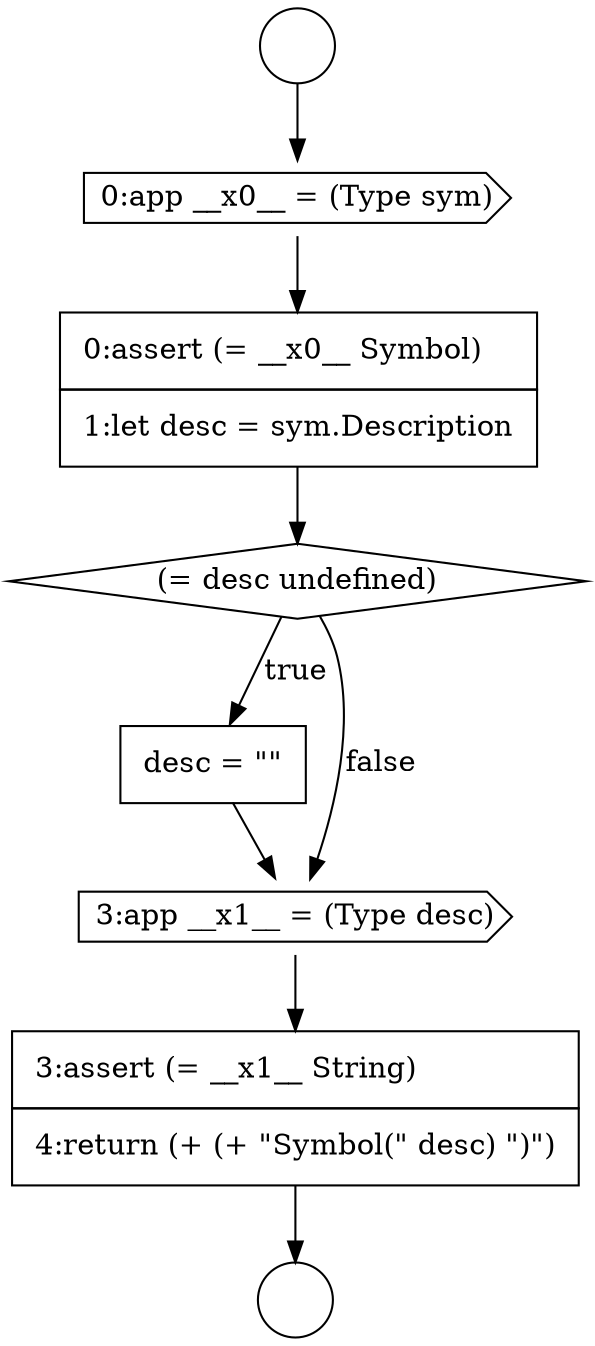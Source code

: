 digraph {
  node12479 [shape=none, margin=0, label=<<font color="black">
    <table border="0" cellborder="1" cellspacing="0" cellpadding="10">
      <tr><td align="left">desc = &quot;&quot;</td></tr>
    </table>
  </font>> color="black" fillcolor="white" style=filled]
  node12475 [shape=circle label=" " color="black" fillcolor="white" style=filled]
  node12474 [shape=circle label=" " color="black" fillcolor="white" style=filled]
  node12478 [shape=diamond, label=<<font color="black">(= desc undefined)</font>> color="black" fillcolor="white" style=filled]
  node12481 [shape=none, margin=0, label=<<font color="black">
    <table border="0" cellborder="1" cellspacing="0" cellpadding="10">
      <tr><td align="left">3:assert (= __x1__ String)</td></tr>
      <tr><td align="left">4:return (+ (+ &quot;Symbol(&quot; desc) &quot;)&quot;)</td></tr>
    </table>
  </font>> color="black" fillcolor="white" style=filled]
  node12477 [shape=none, margin=0, label=<<font color="black">
    <table border="0" cellborder="1" cellspacing="0" cellpadding="10">
      <tr><td align="left">0:assert (= __x0__ Symbol)</td></tr>
      <tr><td align="left">1:let desc = sym.Description</td></tr>
    </table>
  </font>> color="black" fillcolor="white" style=filled]
  node12480 [shape=cds, label=<<font color="black">3:app __x1__ = (Type desc)</font>> color="black" fillcolor="white" style=filled]
  node12476 [shape=cds, label=<<font color="black">0:app __x0__ = (Type sym)</font>> color="black" fillcolor="white" style=filled]
  node12479 -> node12480 [ color="black"]
  node12478 -> node12479 [label=<<font color="black">true</font>> color="black"]
  node12478 -> node12480 [label=<<font color="black">false</font>> color="black"]
  node12480 -> node12481 [ color="black"]
  node12474 -> node12476 [ color="black"]
  node12477 -> node12478 [ color="black"]
  node12481 -> node12475 [ color="black"]
  node12476 -> node12477 [ color="black"]
}
